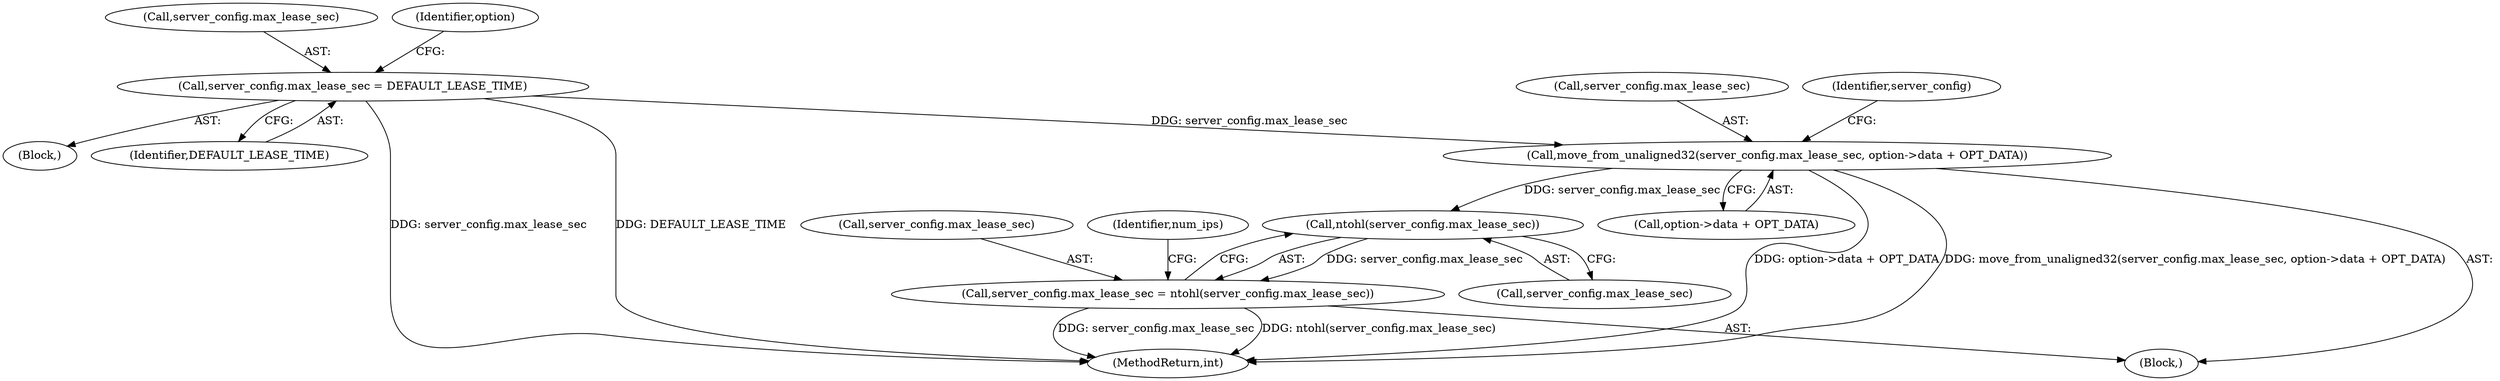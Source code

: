 digraph "0_busybox_6d3b4bb24da9a07c263f3c1acf8df85382ff562c_1@API" {
"1000287" [label="(Call,move_from_unaligned32(server_config.max_lease_sec, option->data + OPT_DATA))"];
"1000279" [label="(Call,server_config.max_lease_sec = DEFAULT_LEASE_TIME)"];
"1000300" [label="(Call,ntohl(server_config.max_lease_sec))"];
"1000296" [label="(Call,server_config.max_lease_sec = ntohl(server_config.max_lease_sec))"];
"1000288" [label="(Call,server_config.max_lease_sec)"];
"1000283" [label="(Identifier,DEFAULT_LEASE_TIME)"];
"1000286" [label="(Block,)"];
"1000297" [label="(Call,server_config.max_lease_sec)"];
"1000305" [label="(Identifier,num_ips)"];
"1000795" [label="(MethodReturn,int)"];
"1000300" [label="(Call,ntohl(server_config.max_lease_sec))"];
"1000142" [label="(Block,)"];
"1000296" [label="(Call,server_config.max_lease_sec = ntohl(server_config.max_lease_sec))"];
"1000291" [label="(Call,option->data + OPT_DATA)"];
"1000280" [label="(Call,server_config.max_lease_sec)"];
"1000285" [label="(Identifier,option)"];
"1000287" [label="(Call,move_from_unaligned32(server_config.max_lease_sec, option->data + OPT_DATA))"];
"1000301" [label="(Call,server_config.max_lease_sec)"];
"1000279" [label="(Call,server_config.max_lease_sec = DEFAULT_LEASE_TIME)"];
"1000298" [label="(Identifier,server_config)"];
"1000287" -> "1000286"  [label="AST: "];
"1000287" -> "1000291"  [label="CFG: "];
"1000288" -> "1000287"  [label="AST: "];
"1000291" -> "1000287"  [label="AST: "];
"1000298" -> "1000287"  [label="CFG: "];
"1000287" -> "1000795"  [label="DDG: option->data + OPT_DATA"];
"1000287" -> "1000795"  [label="DDG: move_from_unaligned32(server_config.max_lease_sec, option->data + OPT_DATA)"];
"1000279" -> "1000287"  [label="DDG: server_config.max_lease_sec"];
"1000287" -> "1000300"  [label="DDG: server_config.max_lease_sec"];
"1000279" -> "1000142"  [label="AST: "];
"1000279" -> "1000283"  [label="CFG: "];
"1000280" -> "1000279"  [label="AST: "];
"1000283" -> "1000279"  [label="AST: "];
"1000285" -> "1000279"  [label="CFG: "];
"1000279" -> "1000795"  [label="DDG: server_config.max_lease_sec"];
"1000279" -> "1000795"  [label="DDG: DEFAULT_LEASE_TIME"];
"1000300" -> "1000296"  [label="AST: "];
"1000300" -> "1000301"  [label="CFG: "];
"1000301" -> "1000300"  [label="AST: "];
"1000296" -> "1000300"  [label="CFG: "];
"1000300" -> "1000296"  [label="DDG: server_config.max_lease_sec"];
"1000296" -> "1000286"  [label="AST: "];
"1000297" -> "1000296"  [label="AST: "];
"1000305" -> "1000296"  [label="CFG: "];
"1000296" -> "1000795"  [label="DDG: ntohl(server_config.max_lease_sec)"];
"1000296" -> "1000795"  [label="DDG: server_config.max_lease_sec"];
}
